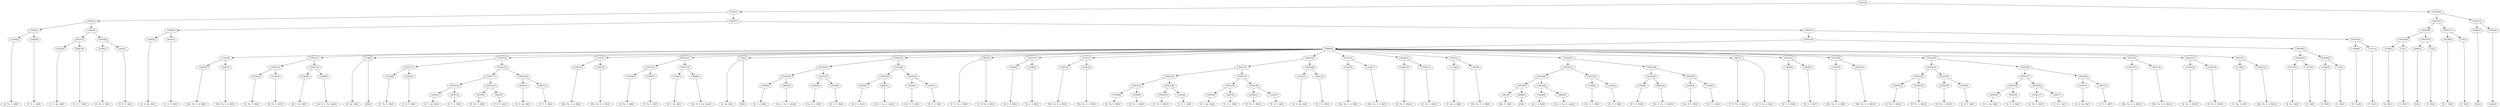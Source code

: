 digraph sample{
"L2556(0)"->"[E  Fis  G  B](0)"
"L3263(0)"->"[C  D  E  A](0)"
"L5925(3)"->"L2556(0)"
"L5925(3)"->"L3263(0)"
"L4303(0)"->"[E  G  Ais  B](0)"
"L4047(0)"->"[C  E  G  B](0)"
"L5925(5)"->"L4303(0)"
"L5925(5)"->"L4047(0)"
"L2556(1)"->"[E  Fis  G  B](1)"
"L3263(1)"->"[C  D  E  A](1)"
"L5925(6)"->"L2556(1)"
"L5925(6)"->"L3263(1)"
"L5925(4)"->"L5925(5)"
"L5925(4)"->"L5925(6)"
"L5925(2)"->"L5925(3)"
"L5925(2)"->"L5925(4)"
"L4303(1)"->"[E  G  Ais  B](1)"
"L4047(1)"->"[C  E  G  B](1)"
"L5925(8)"->"L4303(1)"
"L5925(8)"->"L4047(1)"
"L1647(0)"->"[Dis  Fis  G  A  B](0)"
"L1647(1)"->"[Dis  Fis  G  A  B](1)"
"L2187(0)"->"L1647(0)"
"L2187(0)"->"L1647(1)"
"L2556(2)"->"[E  Fis  G  B](2)"
"L2556(3)"->"[E  Fis  G  B](3)"
"L5925(12)"->"L2556(2)"
"L5925(12)"->"L2556(3)"
"L2740(0)"->"[D  E  Fis  B](0)"
"L3884(0)"->"[Cis  D  E  Fis  Ais](0)"
"L5925(13)"->"L2740(0)"
"L5925(13)"->"L3884(0)"
"L5925(11)"->"L5925(12)"
"L5925(11)"->"L5925(13)"
"L734(0)"->"[D  Ais  B](0)"
"L734(0)"->"[B](0)"
"L2556(4)"->"[E  Fis  G  B](4)"
"L3263(2)"->"[C  D  E  A](2)"
"L5925(15)"->"L2556(4)"
"L5925(15)"->"L3263(2)"
"L4303(2)"->"[E  G  Ais  B](2)"
"L4047(2)"->"[C  E  G  B](2)"
"L5925(18)"->"L4303(2)"
"L5925(18)"->"L4047(2)"
"L2556(5)"->"[E  Fis  G  B](5)"
"L3263(3)"->"[C  D  E  A](3)"
"L5925(19)"->"L2556(5)"
"L5925(19)"->"L3263(3)"
"L5925(17)"->"L5925(18)"
"L5925(17)"->"L5925(19)"
"L4303(3)"->"[E  G  Ais  B](3)"
"L4047(3)"->"[C  E  G  B](3)"
"L5925(20)"->"L4303(3)"
"L5925(20)"->"L4047(3)"
"L5925(16)"->"L5925(17)"
"L5925(16)"->"L5925(20)"
"L5925(14)"->"L5925(15)"
"L5925(14)"->"L5925(16)"
"L1647(2)"->"[Dis  Fis  G  A  B](2)"
"L1647(3)"->"[Dis  Fis  G  A  B](3)"
"L2187(1)"->"L1647(2)"
"L2187(1)"->"L1647(3)"
"L2556(6)"->"[E  Fis  G  B](6)"
"L2556(7)"->"[E  Fis  G  B](7)"
"L5925(22)"->"L2556(6)"
"L5925(22)"->"L2556(7)"
"L2740(1)"->"[D  E  Fis  B](1)"
"L3884(1)"->"[Cis  D  E  Fis  Ais](1)"
"L5925(23)"->"L2740(1)"
"L5925(23)"->"L3884(1)"
"L5925(21)"->"L5925(22)"
"L5925(21)"->"L5925(23)"
"L734(1)"->"[D  Ais  B](1)"
"L734(1)"->"[B](1)"
"L1839(0)"->"[D  G  A  B](0)"
"L4605(0)"->"[Cis  E  Fis  G  Ais](0)"
"L5925(26)"->"L1839(0)"
"L5925(26)"->"L4605(0)"
"L5260(0)"->"[Cis  D  G  B](0)"
"L2320(0)"->"[D  E  G  B](0)"
"L5925(27)"->"L5260(0)"
"L5925(27)"->"L2320(0)"
"L5925(25)"->"L5925(26)"
"L5925(25)"->"L5925(27)"
"L1839(1)"->"[D  G  A  B](1)"
"L4605(1)"->"[Cis  E  Fis  G  Ais](1)"
"L5925(29)"->"L1839(1)"
"L5925(29)"->"L4605(1)"
"L5260(1)"->"[Cis  D  G  B](1)"
"L2320(1)"->"[D  E  G  B](1)"
"L5925(30)"->"L5260(1)"
"L5925(30)"->"L2320(1)"
"L5925(28)"->"L5925(29)"
"L5925(28)"->"L5925(30)"
"L5925(24)"->"L5925(25)"
"L5925(24)"->"L5925(28)"
"L487(0)"->"[C  D  Fis  A  B](0)"
"L487(0)"->"[C  D  Fis  A  B](1)"
"L1839(2)"->"[D  G  A  B](2)"
"L1839(3)"->"[D  G  A  B](3)"
"L5925(31)"->"L1839(2)"
"L5925(31)"->"L1839(3)"
"L1647(4)"->"[Dis  Fis  G  A  B](4)"
"L1647(5)"->"[Dis  Fis  G  A  B](5)"
"L2187(2)"->"L1647(4)"
"L2187(2)"->"L1647(5)"
"L2556(8)"->"[E  Fis  G  B](8)"
"L2556(9)"->"[E  Fis  G  B](9)"
"L5925(35)"->"L2556(8)"
"L5925(35)"->"L2556(9)"
"L2556(10)"->"[E  Fis  G  B](10)"
"L3263(4)"->"[C  D  E  A](4)"
"L5925(36)"->"L2556(10)"
"L5925(36)"->"L3263(4)"
"L5925(34)"->"L5925(35)"
"L5925(34)"->"L5925(36)"
"L4303(4)"->"[E  G  Ais  B](4)"
"L4047(4)"->"[C  E  G  B](4)"
"L5925(38)"->"L4303(4)"
"L5925(38)"->"L4047(4)"
"L2556(11)"->"[E  Fis  G  B](11)"
"L3263(5)"->"[C  D  E  A](5)"
"L5925(39)"->"L2556(11)"
"L5925(39)"->"L3263(5)"
"L5925(37)"->"L5925(38)"
"L5925(37)"->"L5925(39)"
"L5925(33)"->"L5925(34)"
"L5925(33)"->"L5925(37)"
"L4303(5)"->"[E  G  Ais  B](5)"
"L4047(5)"->"[C  E  G  B](5)"
"L5925(40)"->"L4303(5)"
"L5925(40)"->"L4047(5)"
"L5925(32)"->"L5925(33)"
"L5925(32)"->"L5925(40)"
"L1647(6)"->"[Dis  Fis  G  A  B](6)"
"L1647(7)"->"[Dis  Fis  G  A  B](7)"
"L2187(3)"->"L1647(6)"
"L2187(3)"->"L1647(7)"
"L2556(12)"->"[E  Fis  G  B](12)"
"L2556(13)"->"[E  Fis  G  B](13)"
"L5925(41)"->"L2556(12)"
"L5925(41)"->"L2556(13)"
"L1139(0)"->"[C  Dis  A  B](0)"
"L1647(8)"->"[Dis  Fis  G  A  B](8)"
"L2037(0)"->"L1139(0)"
"L2037(0)"->"L1647(8)"
"L3487(0)"->"[Dis  E  G](0)"
"L4948(0)"->"[E](0)"
"L5925(45)"->"L3487(0)"
"L5925(45)"->"L4948(0)"
"L1839(4)"->"[D  G  A  B](4)"
"L4605(2)"->"[Cis  E  Fis  G  Ais](2)"
"L5925(46)"->"L1839(4)"
"L5925(46)"->"L4605(2)"
"L5925(44)"->"L5925(45)"
"L5925(44)"->"L5925(46)"
"L5260(2)"->"[Cis  D  G  B](2)"
"L2320(2)"->"[D  E  G  B](2)"
"L5925(47)"->"L5260(2)"
"L5925(47)"->"L2320(2)"
"L5925(43)"->"L5925(44)"
"L5925(43)"->"L5925(47)"
"L1839(5)"->"[D  G  A  B](5)"
"L4605(3)"->"[Cis  E  Fis  G  Ais](3)"
"L5925(49)"->"L1839(5)"
"L5925(49)"->"L4605(3)"
"L5260(3)"->"[Cis  D  G  B](3)"
"L2320(3)"->"[D  E  G  B](3)"
"L5925(50)"->"L5260(3)"
"L5925(50)"->"L2320(3)"
"L5925(48)"->"L5925(49)"
"L5925(48)"->"L5925(50)"
"L5925(42)"->"L5925(43)"
"L5925(42)"->"L5925(48)"
"L487(1)"->"[C  D  Fis  A  B](2)"
"L487(1)"->"[C  D  Fis  A  B](3)"
"L1839(6)"->"[D  G  A  B](6)"
"L1839(7)"->"[D  G  A  B](7)"
"L5925(51)"->"L1839(6)"
"L5925(51)"->"L1839(7)"
"L1647(9)"->"[Dis  Fis  G  A  B](9)"
"L1647(10)"->"[Dis  Fis  G  A  B](10)"
"L2187(4)"->"L1647(9)"
"L2187(4)"->"L1647(10)"
"L2556(14)"->"[E  Fis  G  B](14)"
"L2556(15)"->"[E  Fis  G  B](15)"
"L5925(54)"->"L2556(14)"
"L5925(54)"->"L2556(15)"
"L2556(16)"->"[E  Fis  G  B](16)"
"L3263(6)"->"[C  D  E  A](6)"
"L5925(55)"->"L2556(16)"
"L5925(55)"->"L3263(6)"
"L5925(53)"->"L5925(54)"
"L5925(53)"->"L5925(55)"
"L4303(6)"->"[E  G  Ais  B](6)"
"L4047(6)"->"[C  E  G  B](6)"
"L5925(58)"->"L4303(6)"
"L5925(58)"->"L4047(6)"
"L2556(17)"->"[E  Fis  G  B](17)"
"L3263(7)"->"[C  D  E  A](7)"
"L5925(59)"->"L2556(17)"
"L5925(59)"->"L3263(7)"
"L5925(57)"->"L5925(58)"
"L5925(57)"->"L5925(59)"
"L4303(7)"->"[E  G  Ais  B](7)"
"L4047(7)"->"[C  E  G  B](7)"
"L5925(60)"->"L4303(7)"
"L5925(60)"->"L4047(7)"
"L5925(56)"->"L5925(57)"
"L5925(56)"->"L5925(60)"
"L5925(52)"->"L5925(53)"
"L5925(52)"->"L5925(56)"
"L1647(11)"->"[Dis  Fis  G  A  B](11)"
"L1647(12)"->"[Dis  Fis  G  A  B](12)"
"L2187(5)"->"L1647(11)"
"L2187(5)"->"L1647(12)"
"L2556(18)"->"[E  Fis  G  B](18)"
"L2556(19)"->"[E  Fis  G  B](19)"
"L5925(61)"->"L2556(18)"
"L5925(61)"->"L2556(19)"
"L1139(1)"->"[C  Dis  A  B](1)"
"L1647(13)"->"[Dis  Fis  G  A  B](13)"
"L2037(1)"->"L1139(1)"
"L2037(1)"->"L1647(13)"
"L5889(0)"->"L2187(0)"
"L5889(0)"->"L5925(11)"
"L5889(0)"->"L734(0)"
"L5889(0)"->"L5925(14)"
"L5889(0)"->"L2187(1)"
"L5889(0)"->"L5925(21)"
"L5889(0)"->"L734(1)"
"L5889(0)"->"L5925(24)"
"L5889(0)"->"L487(0)"
"L5889(0)"->"L5925(31)"
"L5889(0)"->"L2187(2)"
"L5889(0)"->"L5925(32)"
"L5889(0)"->"L2187(3)"
"L5889(0)"->"L5925(41)"
"L5889(0)"->"L2037(0)"
"L5889(0)"->"L5925(42)"
"L5889(0)"->"L487(1)"
"L5889(0)"->"L5925(51)"
"L5889(0)"->"L2187(4)"
"L5889(0)"->"L5925(52)"
"L5889(0)"->"L2187(5)"
"L5889(0)"->"L5925(61)"
"L5889(0)"->"L2037(1)"
"L3577(0)"->"[E  Fis  G](0)"
"L-1577(0)"->"[C  D](0)"
"L5925(63)"->"L3577(0)"
"L5925(63)"->"L-1577(0)"
"L3706(0)"->"[A  B](0)"
"L75(0)"->"[C  B](0)"
"L5925(64)"->"L3706(0)"
"L5925(64)"->"L75(0)"
"L5925(62)"->"L5925(63)"
"L5925(62)"->"L5925(64)"
"L5925(10)"->"L5889(0)"
"L5925(10)"->"L5925(62)"
"L-1849(0)"->"[E  Fis](0)"
"L-1577(1)"->"[C  D](1)"
"L5925(65)"->"L-1849(0)"
"L5925(65)"->"L-1577(1)"
"L5925(9)"->"L5925(10)"
"L5925(9)"->"L5925(65)"
"L5925(7)"->"L5925(8)"
"L5925(7)"->"L5925(9)"
"L5925(1)"->"L5925(2)"
"L5925(1)"->"L5925(7)"
"L3706(1)"->"[A  B](1)"
"L75(1)"->"[C  B](1)"
"L5925(69)"->"L3706(1)"
"L5925(69)"->"L75(1)"
"L4948(1)"->"[E](1)"
"L75(2)"->"[C  B](2)"
"L5925(70)"->"L4948(1)"
"L5925(70)"->"L75(2)"
"L5925(68)"->"L5925(69)"
"L5925(68)"->"L5925(70)"
"L4230(0)"->"[E  G  B](0)"
"L75(3)"->"[C  B](3)"
"L5925(71)"->"L4230(0)"
"L5925(71)"->"L75(3)"
"L5925(67)"->"L5925(68)"
"L5925(67)"->"L5925(71)"
"L4948(2)"->"[E](2)"
"L3765(0)"->"[rest](0)"
"L5925(72)"->"L4948(2)"
"L5925(72)"->"L3765(0)"
"L5925(66)"->"L5925(67)"
"L5925(66)"->"L5925(72)"
"L5925(0)"->"L5925(1)"
"L5925(0)"->"L5925(66)"
{rank = min; "L5925(0)"}
{rank = same; "L5925(1)"; "L5925(66)";}
{rank = same; "L5925(2)"; "L5925(7)"; "L5925(67)"; "L5925(72)";}
{rank = same; "L5925(3)"; "L5925(4)"; "L5925(8)"; "L5925(9)"; "L5925(68)"; "L5925(71)"; "L4948(2)"; "L3765(0)";}
{rank = same; "L2556(0)"; "L3263(0)"; "L5925(5)"; "L5925(6)"; "L4303(1)"; "L4047(1)"; "L5925(10)"; "L5925(65)"; "L5925(69)"; "L5925(70)"; "L4230(0)"; "L75(3)";}
{rank = same; "L4303(0)"; "L4047(0)"; "L2556(1)"; "L3263(1)"; "L5889(0)"; "L5925(62)"; "L-1849(0)"; "L-1577(1)"; "L3706(1)"; "L75(1)"; "L4948(1)"; "L75(2)";}
{rank = same; "L2187(0)"; "L5925(11)"; "L734(0)"; "L5925(14)"; "L2187(1)"; "L5925(21)"; "L734(1)"; "L5925(24)"; "L487(0)"; "L5925(31)"; "L2187(2)"; "L5925(32)"; "L2187(3)"; "L5925(41)"; "L2037(0)"; "L5925(42)"; "L487(1)"; "L5925(51)"; "L2187(4)"; "L5925(52)"; "L2187(5)"; "L5925(61)"; "L2037(1)"; "L5925(63)"; "L5925(64)";}
{rank = same; "L1647(0)"; "L1647(1)"; "L5925(12)"; "L5925(13)"; "L5925(15)"; "L5925(16)"; "L1647(2)"; "L1647(3)"; "L5925(22)"; "L5925(23)"; "L5925(25)"; "L5925(28)"; "L1839(2)"; "L1839(3)"; "L1647(4)"; "L1647(5)"; "L5925(33)"; "L5925(40)"; "L1647(6)"; "L1647(7)"; "L2556(12)"; "L2556(13)"; "L1139(0)"; "L1647(8)"; "L5925(43)"; "L5925(48)"; "L1839(6)"; "L1839(7)"; "L1647(9)"; "L1647(10)"; "L5925(53)"; "L5925(56)"; "L1647(11)"; "L1647(12)"; "L2556(18)"; "L2556(19)"; "L1139(1)"; "L1647(13)"; "L3577(0)"; "L-1577(0)"; "L3706(0)"; "L75(0)";}
{rank = same; "L2556(2)"; "L2556(3)"; "L2740(0)"; "L3884(0)"; "L2556(4)"; "L3263(2)"; "L5925(17)"; "L5925(20)"; "L2556(6)"; "L2556(7)"; "L2740(1)"; "L3884(1)"; "L5925(26)"; "L5925(27)"; "L5925(29)"; "L5925(30)"; "L5925(34)"; "L5925(37)"; "L4303(5)"; "L4047(5)"; "L5925(44)"; "L5925(47)"; "L5925(49)"; "L5925(50)"; "L5925(54)"; "L5925(55)"; "L5925(57)"; "L5925(60)";}
{rank = same; "L5925(18)"; "L5925(19)"; "L4303(3)"; "L4047(3)"; "L1839(0)"; "L4605(0)"; "L5260(0)"; "L2320(0)"; "L1839(1)"; "L4605(1)"; "L5260(1)"; "L2320(1)"; "L5925(35)"; "L5925(36)"; "L5925(38)"; "L5925(39)"; "L5925(45)"; "L5925(46)"; "L5260(2)"; "L2320(2)"; "L1839(5)"; "L4605(3)"; "L5260(3)"; "L2320(3)"; "L2556(14)"; "L2556(15)"; "L2556(16)"; "L3263(6)"; "L5925(58)"; "L5925(59)"; "L4303(7)"; "L4047(7)";}
{rank = same; "L4303(2)"; "L4047(2)"; "L2556(5)"; "L3263(3)"; "L2556(8)"; "L2556(9)"; "L2556(10)"; "L3263(4)"; "L4303(4)"; "L4047(4)"; "L2556(11)"; "L3263(5)"; "L3487(0)"; "L4948(0)"; "L1839(4)"; "L4605(2)"; "L4303(6)"; "L4047(6)"; "L2556(17)"; "L3263(7)";}
{rank = max; "[A  B](0)"; "[A  B](1)"; "[B](0)"; "[B](1)"; "[C  B](0)"; "[C  B](1)"; "[C  B](2)"; "[C  B](3)"; "[C  D  E  A](0)"; "[C  D  E  A](1)"; "[C  D  E  A](2)"; "[C  D  E  A](3)"; "[C  D  E  A](4)"; "[C  D  E  A](5)"; "[C  D  E  A](6)"; "[C  D  E  A](7)"; "[C  D  Fis  A  B](0)"; "[C  D  Fis  A  B](1)"; "[C  D  Fis  A  B](2)"; "[C  D  Fis  A  B](3)"; "[C  D](0)"; "[C  D](1)"; "[C  Dis  A  B](0)"; "[C  Dis  A  B](1)"; "[C  E  G  B](0)"; "[C  E  G  B](1)"; "[C  E  G  B](2)"; "[C  E  G  B](3)"; "[C  E  G  B](4)"; "[C  E  G  B](5)"; "[C  E  G  B](6)"; "[C  E  G  B](7)"; "[Cis  D  E  Fis  Ais](0)"; "[Cis  D  E  Fis  Ais](1)"; "[Cis  D  G  B](0)"; "[Cis  D  G  B](1)"; "[Cis  D  G  B](2)"; "[Cis  D  G  B](3)"; "[Cis  E  Fis  G  Ais](0)"; "[Cis  E  Fis  G  Ais](1)"; "[Cis  E  Fis  G  Ais](2)"; "[Cis  E  Fis  G  Ais](3)"; "[D  Ais  B](0)"; "[D  Ais  B](1)"; "[D  E  Fis  B](0)"; "[D  E  Fis  B](1)"; "[D  E  G  B](0)"; "[D  E  G  B](1)"; "[D  E  G  B](2)"; "[D  E  G  B](3)"; "[D  G  A  B](0)"; "[D  G  A  B](1)"; "[D  G  A  B](2)"; "[D  G  A  B](3)"; "[D  G  A  B](4)"; "[D  G  A  B](5)"; "[D  G  A  B](6)"; "[D  G  A  B](7)"; "[Dis  E  G](0)"; "[Dis  Fis  G  A  B](0)"; "[Dis  Fis  G  A  B](1)"; "[Dis  Fis  G  A  B](10)"; "[Dis  Fis  G  A  B](11)"; "[Dis  Fis  G  A  B](12)"; "[Dis  Fis  G  A  B](13)"; "[Dis  Fis  G  A  B](2)"; "[Dis  Fis  G  A  B](3)"; "[Dis  Fis  G  A  B](4)"; "[Dis  Fis  G  A  B](5)"; "[Dis  Fis  G  A  B](6)"; "[Dis  Fis  G  A  B](7)"; "[Dis  Fis  G  A  B](8)"; "[Dis  Fis  G  A  B](9)"; "[E  Fis  G  B](0)"; "[E  Fis  G  B](1)"; "[E  Fis  G  B](10)"; "[E  Fis  G  B](11)"; "[E  Fis  G  B](12)"; "[E  Fis  G  B](13)"; "[E  Fis  G  B](14)"; "[E  Fis  G  B](15)"; "[E  Fis  G  B](16)"; "[E  Fis  G  B](17)"; "[E  Fis  G  B](18)"; "[E  Fis  G  B](19)"; "[E  Fis  G  B](2)"; "[E  Fis  G  B](3)"; "[E  Fis  G  B](4)"; "[E  Fis  G  B](5)"; "[E  Fis  G  B](6)"; "[E  Fis  G  B](7)"; "[E  Fis  G  B](8)"; "[E  Fis  G  B](9)"; "[E  Fis  G](0)"; "[E  Fis](0)"; "[E  G  Ais  B](0)"; "[E  G  Ais  B](1)"; "[E  G  Ais  B](2)"; "[E  G  Ais  B](3)"; "[E  G  Ais  B](4)"; "[E  G  Ais  B](5)"; "[E  G  Ais  B](6)"; "[E  G  Ais  B](7)"; "[E  G  B](0)"; "[E](0)"; "[E](1)"; "[E](2)"; "[rest](0)";}
}